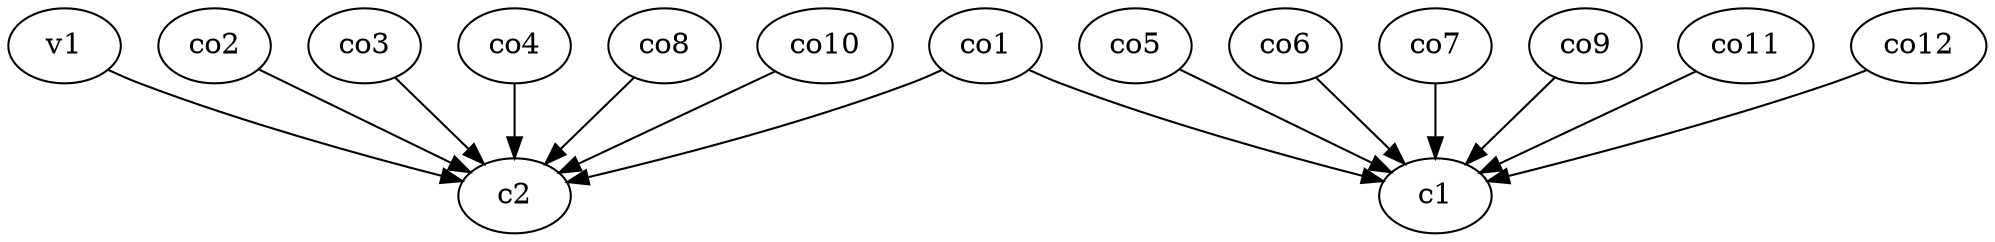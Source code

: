 strict digraph  {
c1;
c2;
v1;
co1;
co2;
co3;
co4;
co5;
co6;
co7;
co8;
co9;
co10;
co11;
co12;
v1 -> c2  [weight=1];
co1 -> c1  [weight=1];
co1 -> c2  [weight=1];
co2 -> c2  [weight=1];
co3 -> c2  [weight=1];
co4 -> c2  [weight=1];
co5 -> c1  [weight=1];
co6 -> c1  [weight=1];
co7 -> c1  [weight=1];
co8 -> c2  [weight=1];
co9 -> c1  [weight=1];
co10 -> c2  [weight=1];
co11 -> c1  [weight=1];
co12 -> c1  [weight=1];
}
